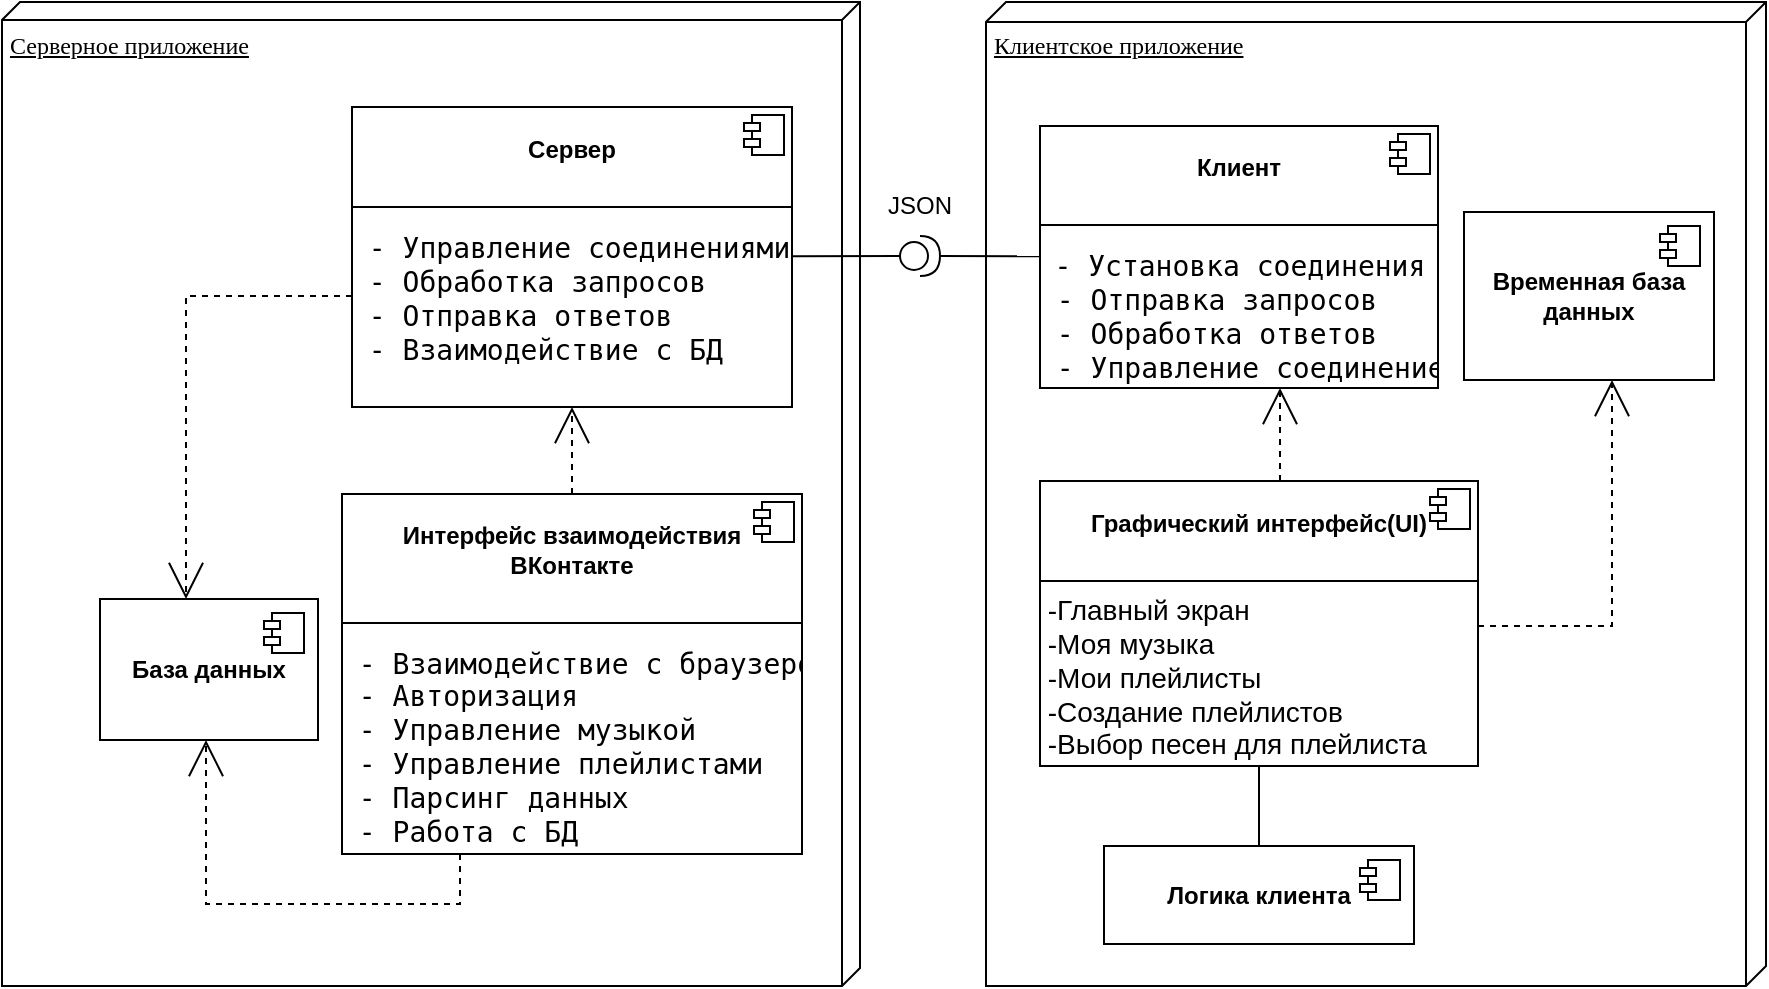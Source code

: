 <mxfile version="26.2.8">
  <diagram name="Page-1" id="5f0bae14-7c28-e335-631c-24af17079c00">
    <mxGraphModel dx="1139" dy="519" grid="0" gridSize="10" guides="1" tooltips="1" connect="1" arrows="1" fold="1" page="1" pageScale="1" pageWidth="1100" pageHeight="850" background="none" math="0" shadow="0">
      <root>
        <mxCell id="0" />
        <mxCell id="1" parent="0" />
        <mxCell id="39150e848f15840c-1" value="Серверное приложение" style="verticalAlign=top;align=left;spacingTop=8;spacingLeft=2;spacingRight=12;shape=cube;size=9;direction=south;fontStyle=4;html=1;rounded=0;shadow=0;comic=0;labelBackgroundColor=none;strokeWidth=1;fontFamily=Verdana;fontSize=12" parent="1" vertex="1">
          <mxGeometry x="51" y="78" width="429" height="492" as="geometry" />
        </mxCell>
        <mxCell id="39150e848f15840c-2" value="Клиентское приложение" style="verticalAlign=top;align=left;spacingTop=8;spacingLeft=2;spacingRight=12;shape=cube;size=10;direction=south;fontStyle=4;html=1;rounded=0;shadow=0;comic=0;labelBackgroundColor=none;strokeWidth=1;fontFamily=Verdana;fontSize=12" parent="1" vertex="1">
          <mxGeometry x="543" y="78" width="390" height="492" as="geometry" />
        </mxCell>
        <mxCell id="39150e848f15840c-16" style="edgeStyle=orthogonalEdgeStyle;rounded=0;html=1;dashed=1;labelBackgroundColor=none;startArrow=none;startFill=0;startSize=8;endArrow=open;endFill=0;endSize=16;fontFamily=Verdana;fontSize=12;" parent="1" source="Pqdzew3Atzl_TZt5jNcv-7" target="Pqdzew3Atzl_TZt5jNcv-1" edge="1">
          <mxGeometry relative="1" as="geometry">
            <mxPoint x="855" y="320" as="targetPoint" />
            <Array as="points">
              <mxPoint x="856" y="390" />
            </Array>
          </mxGeometry>
        </mxCell>
        <mxCell id="Pqdzew3Atzl_TZt5jNcv-1" value="&lt;b&gt;Временная база данных&lt;/b&gt;" style="html=1;dropTarget=0;whiteSpace=wrap;" parent="1" vertex="1">
          <mxGeometry x="782" y="183" width="125" height="84" as="geometry" />
        </mxCell>
        <mxCell id="Pqdzew3Atzl_TZt5jNcv-2" value="" style="shape=module;jettyWidth=8;jettyHeight=4;" parent="Pqdzew3Atzl_TZt5jNcv-1" vertex="1">
          <mxGeometry x="1" width="20" height="20" relative="1" as="geometry">
            <mxPoint x="-27" y="7" as="offset" />
          </mxGeometry>
        </mxCell>
        <mxCell id="Pqdzew3Atzl_TZt5jNcv-7" value="&lt;div align=&quot;center&quot;&gt;&lt;b&gt;&lt;br&gt;&lt;/b&gt;&lt;/div&gt;&lt;div align=&quot;center&quot;&gt;&lt;b&gt;Графический интерфейс(UI)&lt;/b&gt;&lt;/div&gt;&lt;div align=&quot;center&quot;&gt;&lt;br&gt;&lt;/div&gt;&lt;p style=&quot;margin:0px;margin-top:6px;text-align:center;&quot;&gt;&lt;/p&gt;&lt;hr size=&quot;1&quot; style=&quot;border-style:solid;&quot;&gt;&lt;div&gt;&lt;font style=&quot;font-size: 14px;&quot;&gt;&amp;nbsp;-Главный экран&lt;br&gt;&amp;nbsp;-Моя музыка&lt;br&gt;&amp;nbsp;-Мои плейлисты&lt;br&gt;&amp;nbsp;-Создание плейлистов&lt;br&gt;&amp;nbsp;-Выбор песен для плейлиста&lt;/font&gt;&lt;/div&gt;&lt;div&gt;&lt;br&gt;&lt;/div&gt;" style="align=left;overflow=fill;html=1;dropTarget=0;whiteSpace=wrap;" parent="1" vertex="1">
          <mxGeometry x="570" y="317.5" width="219" height="142.5" as="geometry" />
        </mxCell>
        <mxCell id="Pqdzew3Atzl_TZt5jNcv-8" value="" style="shape=component;jettyWidth=8;jettyHeight=4;" parent="Pqdzew3Atzl_TZt5jNcv-7" vertex="1">
          <mxGeometry x="1" width="20" height="20" relative="1" as="geometry">
            <mxPoint x="-24" y="4" as="offset" />
          </mxGeometry>
        </mxCell>
        <mxCell id="Pqdzew3Atzl_TZt5jNcv-9" value="&lt;div align=&quot;center&quot;&gt;&lt;b&gt;&lt;br&gt;&lt;/b&gt;&lt;/div&gt;&lt;div align=&quot;center&quot;&gt;&lt;b&gt;Клиент&lt;/b&gt;&lt;/div&gt;&lt;div align=&quot;center&quot;&gt;&lt;br&gt;&lt;/div&gt;&lt;p style=&quot;margin:0px;margin-top:6px;text-align:center;&quot;&gt;&lt;/p&gt;&lt;hr size=&quot;1&quot; style=&quot;border-style:solid;&quot;&gt;&lt;pre&gt; &lt;font style=&quot;font-size: 14px;&quot;&gt;- Установка соединения&lt;br&gt; - Отправка запросов    &lt;br&gt; - Обработка ответов   &lt;br&gt; - Управление соединением&lt;/font&gt;&lt;/pre&gt;&lt;div&gt;&lt;br&gt;&lt;/div&gt;" style="align=left;overflow=fill;html=1;dropTarget=0;whiteSpace=wrap;" parent="1" vertex="1">
          <mxGeometry x="570" y="140" width="199" height="131" as="geometry" />
        </mxCell>
        <mxCell id="Pqdzew3Atzl_TZt5jNcv-10" value="" style="shape=component;jettyWidth=8;jettyHeight=4;" parent="Pqdzew3Atzl_TZt5jNcv-9" vertex="1">
          <mxGeometry x="1" width="20" height="20" relative="1" as="geometry">
            <mxPoint x="-24" y="4" as="offset" />
          </mxGeometry>
        </mxCell>
        <mxCell id="Pqdzew3Atzl_TZt5jNcv-11" value="&lt;b&gt;Логика клиента&lt;/b&gt;" style="html=1;dropTarget=0;whiteSpace=wrap;" parent="1" vertex="1">
          <mxGeometry x="602" y="500" width="155" height="49" as="geometry" />
        </mxCell>
        <mxCell id="Pqdzew3Atzl_TZt5jNcv-12" value="" style="shape=module;jettyWidth=8;jettyHeight=4;" parent="Pqdzew3Atzl_TZt5jNcv-11" vertex="1">
          <mxGeometry x="1" width="20" height="20" relative="1" as="geometry">
            <mxPoint x="-27" y="7" as="offset" />
          </mxGeometry>
        </mxCell>
        <mxCell id="Pqdzew3Atzl_TZt5jNcv-15" value="&lt;div align=&quot;center&quot;&gt;&lt;b&gt;&lt;br&gt;&lt;/b&gt;&lt;/div&gt;&lt;div align=&quot;center&quot;&gt;&lt;b&gt;Сервер&lt;/b&gt;&lt;/div&gt;&lt;div align=&quot;center&quot;&gt;&lt;br&gt;&lt;/div&gt;&lt;p style=&quot;margin:0px;margin-top:6px;text-align:center;&quot;&gt;&lt;/p&gt;&lt;hr size=&quot;1&quot; style=&quot;border-style:solid;&quot;&gt;&lt;pre&gt;&lt;font style=&quot;font-size: 14px;&quot;&gt; - Управление соединениями&lt;br&gt; - Обработка запросов&lt;br&gt; - Отправка ответов&lt;br&gt; - Взаимодействие с БД  &lt;/font&gt;&lt;br&gt;&lt;br&gt;&lt;/pre&gt;&lt;div&gt;&lt;br&gt;&lt;/div&gt;" style="align=left;overflow=fill;html=1;dropTarget=0;whiteSpace=wrap;" parent="1" vertex="1">
          <mxGeometry x="226" y="130.5" width="220" height="150" as="geometry" />
        </mxCell>
        <mxCell id="Pqdzew3Atzl_TZt5jNcv-16" value="" style="shape=component;jettyWidth=8;jettyHeight=4;" parent="Pqdzew3Atzl_TZt5jNcv-15" vertex="1">
          <mxGeometry x="1" width="20" height="20" relative="1" as="geometry">
            <mxPoint x="-24" y="4" as="offset" />
          </mxGeometry>
        </mxCell>
        <mxCell id="Pqdzew3Atzl_TZt5jNcv-17" value="&lt;b&gt;База данных&lt;/b&gt;" style="html=1;dropTarget=0;whiteSpace=wrap;" parent="1" vertex="1">
          <mxGeometry x="100" y="376.5" width="109" height="70.5" as="geometry" />
        </mxCell>
        <mxCell id="Pqdzew3Atzl_TZt5jNcv-18" value="" style="shape=module;jettyWidth=8;jettyHeight=4;" parent="Pqdzew3Atzl_TZt5jNcv-17" vertex="1">
          <mxGeometry x="1" width="20" height="20" relative="1" as="geometry">
            <mxPoint x="-27" y="7" as="offset" />
          </mxGeometry>
        </mxCell>
        <mxCell id="Pqdzew3Atzl_TZt5jNcv-19" style="edgeStyle=orthogonalEdgeStyle;rounded=0;html=1;dashed=1;labelBackgroundColor=none;startArrow=none;startFill=0;startSize=8;endArrow=open;endFill=0;endSize=16;fontFamily=Verdana;fontSize=12;" parent="1" source="Pqdzew3Atzl_TZt5jNcv-15" target="Pqdzew3Atzl_TZt5jNcv-17" edge="1">
          <mxGeometry relative="1" as="geometry">
            <mxPoint x="400" y="555" as="sourcePoint" />
            <mxPoint x="400" y="420" as="targetPoint" />
            <Array as="points">
              <mxPoint x="143" y="225" />
            </Array>
          </mxGeometry>
        </mxCell>
        <mxCell id="Pqdzew3Atzl_TZt5jNcv-20" value="&lt;div align=&quot;center&quot;&gt;&lt;b&gt;&lt;br&gt;&lt;/b&gt;&lt;/div&gt;&lt;div align=&quot;center&quot;&gt;&lt;b&gt;Интерфейс взаимодействия ВКонтакте&lt;/b&gt;&lt;/div&gt;&lt;div align=&quot;center&quot;&gt;&lt;br&gt;&lt;/div&gt;&lt;p style=&quot;margin:0px;margin-top:6px;text-align:center;&quot;&gt;&lt;/p&gt;&lt;hr size=&quot;1&quot; style=&quot;border-style:solid;&quot;&gt;&lt;div&gt;&lt;pre&gt;&lt;font style=&quot;font-size: 14px;&quot;&gt; - Взаимодействие с браузером&lt;br&gt; - Авторизация         &lt;br&gt; - Управление музыкой  &lt;br&gt; - Управление плейлистами&lt;br&gt; - Парсинг данных      &lt;br&gt; - Работа с БД &lt;/font&gt;        &lt;br&gt;&lt;br&gt;&lt;/pre&gt;&lt;/div&gt;" style="align=left;overflow=fill;html=1;dropTarget=0;whiteSpace=wrap;" parent="1" vertex="1">
          <mxGeometry x="221" y="324" width="230" height="180" as="geometry" />
        </mxCell>
        <mxCell id="Pqdzew3Atzl_TZt5jNcv-21" value="" style="shape=component;jettyWidth=8;jettyHeight=4;" parent="Pqdzew3Atzl_TZt5jNcv-20" vertex="1">
          <mxGeometry x="1" width="20" height="20" relative="1" as="geometry">
            <mxPoint x="-24" y="4" as="offset" />
          </mxGeometry>
        </mxCell>
        <mxCell id="Pqdzew3Atzl_TZt5jNcv-22" style="edgeStyle=orthogonalEdgeStyle;rounded=0;html=1;dashed=1;labelBackgroundColor=none;startArrow=none;startFill=0;startSize=8;endArrow=open;endFill=0;endSize=16;fontFamily=Verdana;fontSize=12;" parent="1" source="Pqdzew3Atzl_TZt5jNcv-20" target="Pqdzew3Atzl_TZt5jNcv-17" edge="1">
          <mxGeometry relative="1" as="geometry">
            <mxPoint x="170" y="235" as="sourcePoint" />
            <mxPoint x="90" y="570" as="targetPoint" />
            <Array as="points">
              <mxPoint x="280" y="529" />
              <mxPoint x="153" y="529" />
            </Array>
          </mxGeometry>
        </mxCell>
        <mxCell id="Pqdzew3Atzl_TZt5jNcv-23" value="" style="endArrow=none;html=1;rounded=0;" parent="1" source="Pqdzew3Atzl_TZt5jNcv-11" target="Pqdzew3Atzl_TZt5jNcv-7" edge="1">
          <mxGeometry width="50" height="50" relative="1" as="geometry">
            <mxPoint x="590" y="540" as="sourcePoint" />
            <mxPoint x="640" y="490" as="targetPoint" />
          </mxGeometry>
        </mxCell>
        <mxCell id="Pqdzew3Atzl_TZt5jNcv-24" style="edgeStyle=orthogonalEdgeStyle;rounded=0;html=1;dashed=1;labelBackgroundColor=none;startArrow=none;startFill=0;startSize=8;endArrow=open;endFill=0;endSize=16;fontFamily=Verdana;fontSize=12;" parent="1" source="Pqdzew3Atzl_TZt5jNcv-20" target="Pqdzew3Atzl_TZt5jNcv-15" edge="1">
          <mxGeometry relative="1" as="geometry">
            <mxPoint x="170" y="235" as="sourcePoint" />
            <mxPoint x="90" y="540" as="targetPoint" />
            <Array as="points">
              <mxPoint x="300" y="220" />
              <mxPoint x="300" y="220" />
            </Array>
          </mxGeometry>
        </mxCell>
        <mxCell id="Pqdzew3Atzl_TZt5jNcv-25" value="" style="shape=providedRequiredInterface;html=1;verticalLabelPosition=bottom;sketch=0;" parent="1" vertex="1">
          <mxGeometry x="500" y="195" width="20" height="20" as="geometry" />
        </mxCell>
        <mxCell id="Pqdzew3Atzl_TZt5jNcv-26" value="" style="endArrow=none;html=1;rounded=0;exitX=1;exitY=0.5;exitDx=0;exitDy=0;exitPerimeter=0;" parent="1" source="Pqdzew3Atzl_TZt5jNcv-25" target="Pqdzew3Atzl_TZt5jNcv-9" edge="1">
          <mxGeometry width="50" height="50" relative="1" as="geometry">
            <mxPoint x="530" y="310" as="sourcePoint" />
            <mxPoint x="580" y="260" as="targetPoint" />
          </mxGeometry>
        </mxCell>
        <mxCell id="Pqdzew3Atzl_TZt5jNcv-27" value="" style="endArrow=none;html=1;rounded=0;" parent="1" source="Pqdzew3Atzl_TZt5jNcv-15" target="Pqdzew3Atzl_TZt5jNcv-25" edge="1">
          <mxGeometry width="50" height="50" relative="1" as="geometry">
            <mxPoint x="530" y="215" as="sourcePoint" />
            <mxPoint x="600" y="215" as="targetPoint" />
          </mxGeometry>
        </mxCell>
        <mxCell id="Pqdzew3Atzl_TZt5jNcv-28" value="JSON" style="text;html=1;align=center;verticalAlign=middle;whiteSpace=wrap;rounded=0;" parent="1" vertex="1">
          <mxGeometry x="480" y="165" width="60" height="30" as="geometry" />
        </mxCell>
        <mxCell id="Pqdzew3Atzl_TZt5jNcv-30" style="edgeStyle=orthogonalEdgeStyle;rounded=0;html=1;dashed=1;labelBackgroundColor=none;startArrow=none;startFill=0;startSize=8;endArrow=open;endFill=0;endSize=16;fontFamily=Verdana;fontSize=12;" parent="1" source="Pqdzew3Atzl_TZt5jNcv-7" target="Pqdzew3Atzl_TZt5jNcv-9" edge="1">
          <mxGeometry relative="1" as="geometry">
            <mxPoint x="830" y="400" as="sourcePoint" />
            <mxPoint x="910" y="225" as="targetPoint" />
            <Array as="points">
              <mxPoint x="690" y="310" />
              <mxPoint x="690" y="310" />
            </Array>
          </mxGeometry>
        </mxCell>
      </root>
    </mxGraphModel>
  </diagram>
</mxfile>
